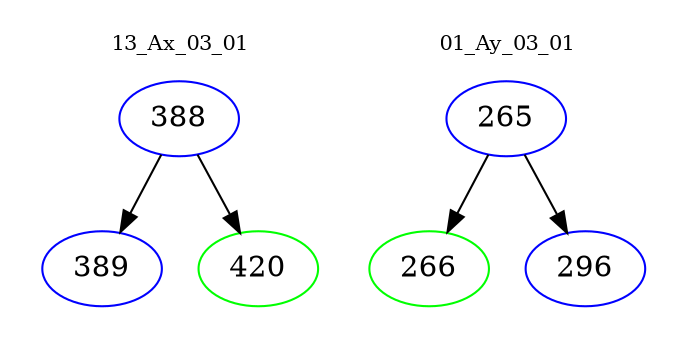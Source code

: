 digraph{
subgraph cluster_0 {
color = white
label = "13_Ax_03_01";
fontsize=10;
T0_388 [label="388", color="blue"]
T0_388 -> T0_389 [color="black"]
T0_389 [label="389", color="blue"]
T0_388 -> T0_420 [color="black"]
T0_420 [label="420", color="green"]
}
subgraph cluster_1 {
color = white
label = "01_Ay_03_01";
fontsize=10;
T1_265 [label="265", color="blue"]
T1_265 -> T1_266 [color="black"]
T1_266 [label="266", color="green"]
T1_265 -> T1_296 [color="black"]
T1_296 [label="296", color="blue"]
}
}
